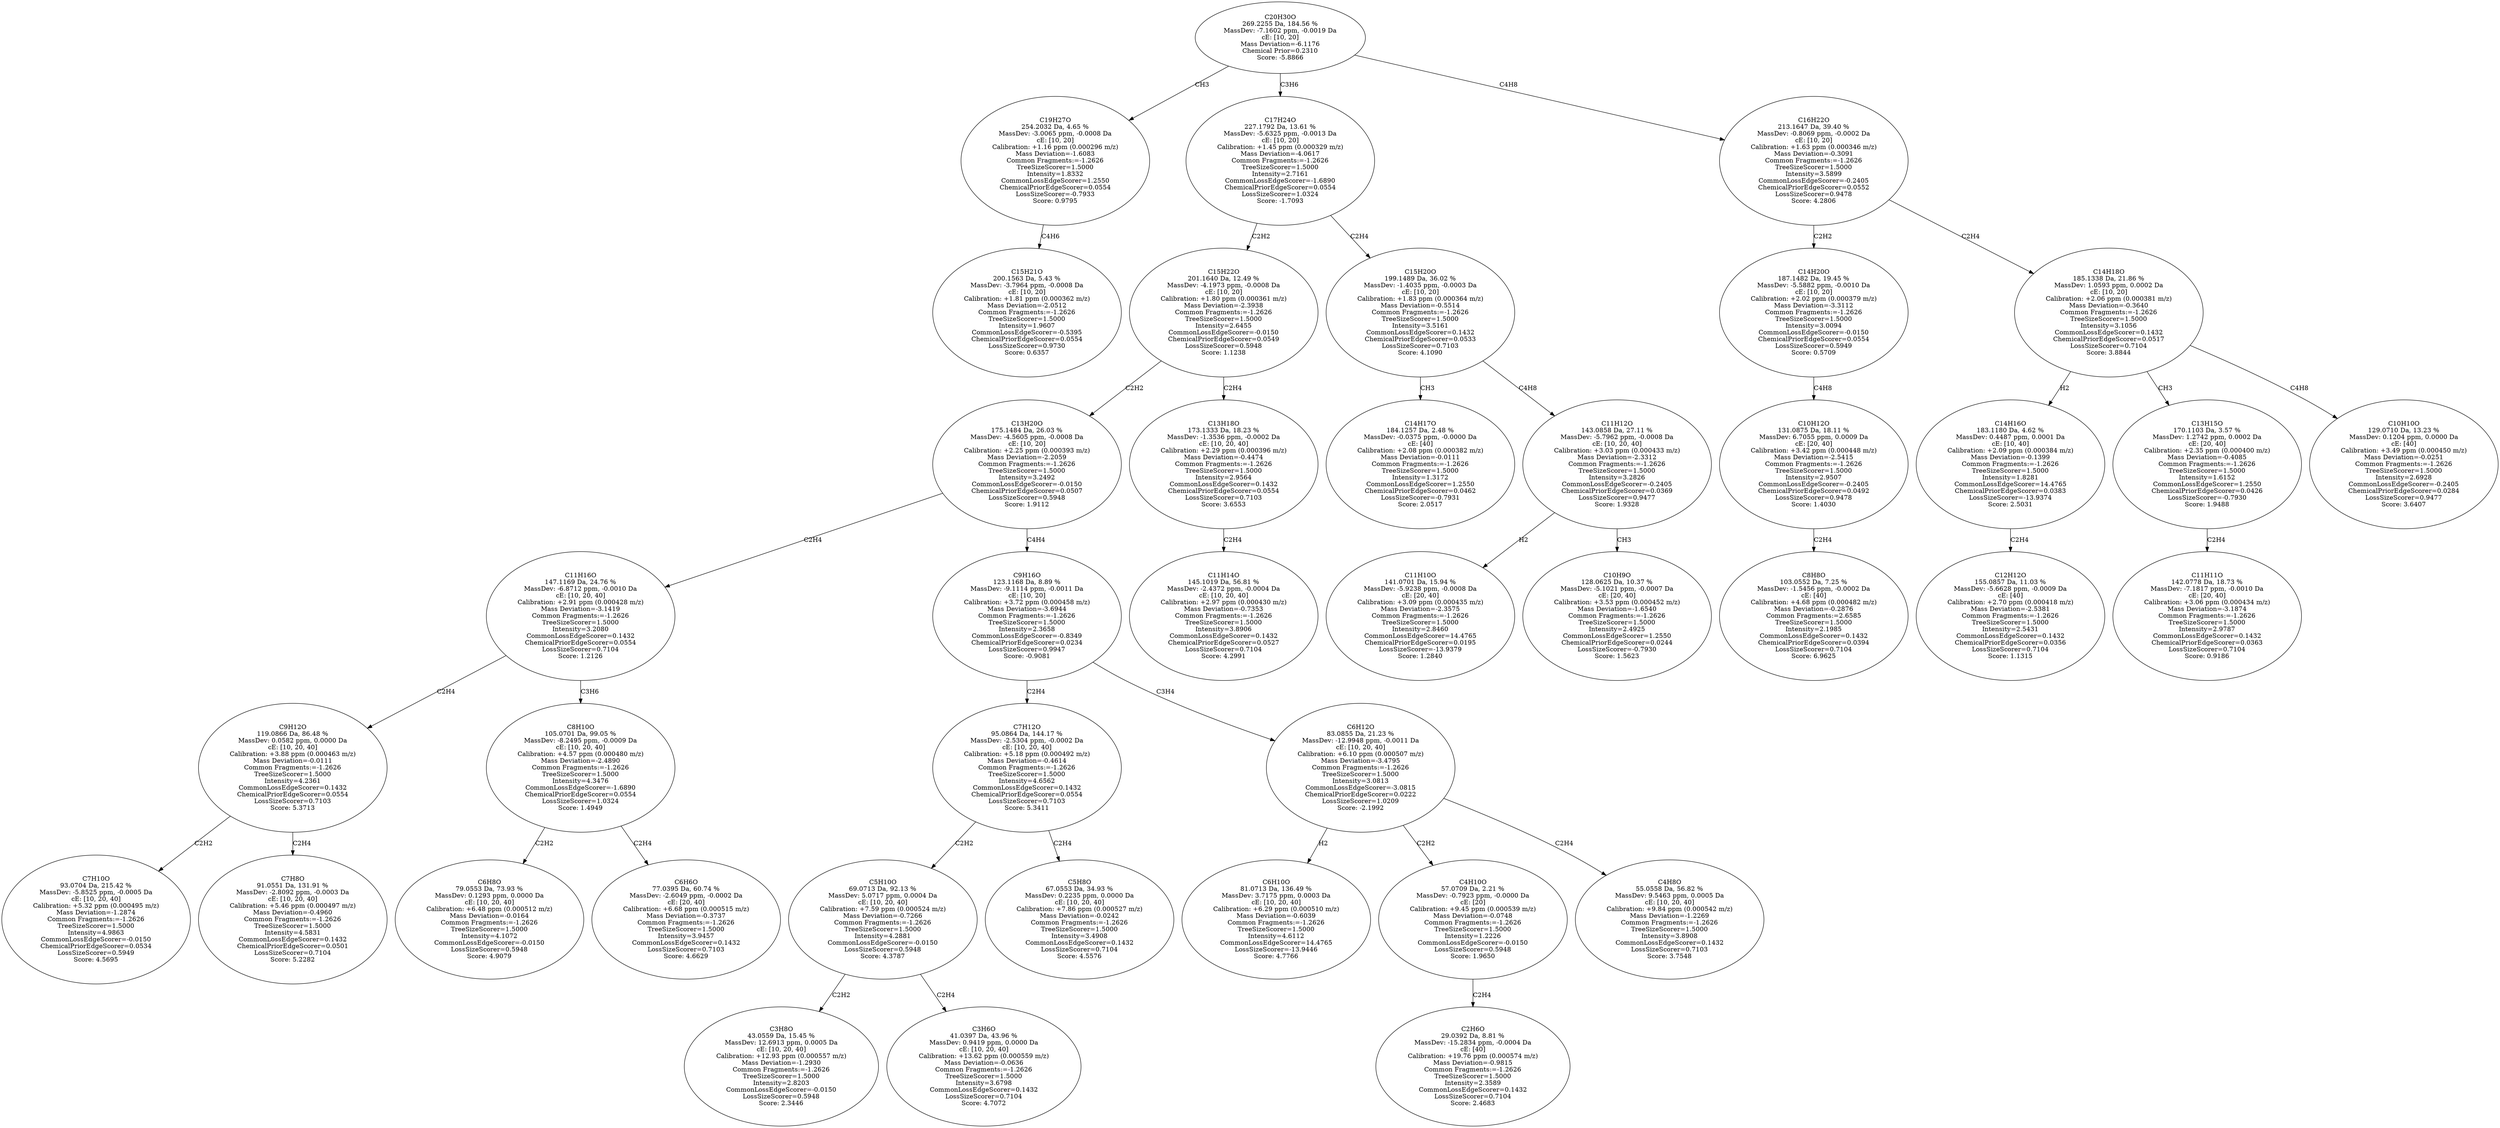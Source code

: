 strict digraph {
v1 [label="C15H21O\n200.1563 Da, 5.43 %\nMassDev: -3.7964 ppm, -0.0008 Da\ncE: [10, 20]\nCalibration: +1.81 ppm (0.000362 m/z)\nMass Deviation=-2.0512\nCommon Fragments:=-1.2626\nTreeSizeScorer=1.5000\nIntensity=1.9607\nCommonLossEdgeScorer=-0.5395\nChemicalPriorEdgeScorer=0.0554\nLossSizeScorer=0.9730\nScore: 0.6357"];
v2 [label="C19H27O\n254.2032 Da, 4.65 %\nMassDev: -3.0065 ppm, -0.0008 Da\ncE: [10, 20]\nCalibration: +1.16 ppm (0.000296 m/z)\nMass Deviation=-1.6083\nCommon Fragments:=-1.2626\nTreeSizeScorer=1.5000\nIntensity=1.8332\nCommonLossEdgeScorer=1.2550\nChemicalPriorEdgeScorer=0.0554\nLossSizeScorer=-0.7933\nScore: 0.9795"];
v3 [label="C7H10O\n93.0704 Da, 215.42 %\nMassDev: -5.8525 ppm, -0.0005 Da\ncE: [10, 20, 40]\nCalibration: +5.32 ppm (0.000495 m/z)\nMass Deviation=-1.2874\nCommon Fragments:=-1.2626\nTreeSizeScorer=1.5000\nIntensity=4.9863\nCommonLossEdgeScorer=-0.0150\nChemicalPriorEdgeScorer=0.0534\nLossSizeScorer=0.5949\nScore: 4.5695"];
v4 [label="C7H8O\n91.0551 Da, 131.91 %\nMassDev: -2.8092 ppm, -0.0003 Da\ncE: [10, 20, 40]\nCalibration: +5.46 ppm (0.000497 m/z)\nMass Deviation=-0.4960\nCommon Fragments:=-1.2626\nTreeSizeScorer=1.5000\nIntensity=4.5831\nCommonLossEdgeScorer=0.1432\nChemicalPriorEdgeScorer=0.0501\nLossSizeScorer=0.7104\nScore: 5.2282"];
v5 [label="C9H12O\n119.0866 Da, 86.48 %\nMassDev: 0.0582 ppm, 0.0000 Da\ncE: [10, 20, 40]\nCalibration: +3.88 ppm (0.000463 m/z)\nMass Deviation=-0.0111\nCommon Fragments:=-1.2626\nTreeSizeScorer=1.5000\nIntensity=4.2361\nCommonLossEdgeScorer=0.1432\nChemicalPriorEdgeScorer=0.0554\nLossSizeScorer=0.7103\nScore: 5.3713"];
v6 [label="C6H8O\n79.0553 Da, 73.93 %\nMassDev: 0.1293 ppm, 0.0000 Da\ncE: [10, 20, 40]\nCalibration: +6.48 ppm (0.000512 m/z)\nMass Deviation=-0.0164\nCommon Fragments:=-1.2626\nTreeSizeScorer=1.5000\nIntensity=4.1072\nCommonLossEdgeScorer=-0.0150\nLossSizeScorer=0.5948\nScore: 4.9079"];
v7 [label="C6H6O\n77.0395 Da, 60.74 %\nMassDev: -2.6049 ppm, -0.0002 Da\ncE: [20, 40]\nCalibration: +6.68 ppm (0.000515 m/z)\nMass Deviation=-0.3737\nCommon Fragments:=-1.2626\nTreeSizeScorer=1.5000\nIntensity=3.9457\nCommonLossEdgeScorer=0.1432\nLossSizeScorer=0.7103\nScore: 4.6629"];
v8 [label="C8H10O\n105.0701 Da, 99.05 %\nMassDev: -8.2495 ppm, -0.0009 Da\ncE: [10, 20, 40]\nCalibration: +4.57 ppm (0.000480 m/z)\nMass Deviation=-2.4890\nCommon Fragments:=-1.2626\nTreeSizeScorer=1.5000\nIntensity=4.3476\nCommonLossEdgeScorer=-1.6890\nChemicalPriorEdgeScorer=0.0554\nLossSizeScorer=1.0324\nScore: 1.4949"];
v9 [label="C11H16O\n147.1169 Da, 24.76 %\nMassDev: -6.8712 ppm, -0.0010 Da\ncE: [10, 20, 40]\nCalibration: +2.91 ppm (0.000428 m/z)\nMass Deviation=-3.1419\nCommon Fragments:=-1.2626\nTreeSizeScorer=1.5000\nIntensity=3.2080\nCommonLossEdgeScorer=0.1432\nChemicalPriorEdgeScorer=0.0554\nLossSizeScorer=0.7104\nScore: 1.2126"];
v10 [label="C3H8O\n43.0559 Da, 15.45 %\nMassDev: 12.6913 ppm, 0.0005 Da\ncE: [10, 20, 40]\nCalibration: +12.93 ppm (0.000557 m/z)\nMass Deviation=-1.2930\nCommon Fragments:=-1.2626\nTreeSizeScorer=1.5000\nIntensity=2.8203\nCommonLossEdgeScorer=-0.0150\nLossSizeScorer=0.5948\nScore: 2.3446"];
v11 [label="C3H6O\n41.0397 Da, 43.96 %\nMassDev: 0.9419 ppm, 0.0000 Da\ncE: [10, 20, 40]\nCalibration: +13.62 ppm (0.000559 m/z)\nMass Deviation=-0.0636\nCommon Fragments:=-1.2626\nTreeSizeScorer=1.5000\nIntensity=3.6798\nCommonLossEdgeScorer=0.1432\nLossSizeScorer=0.7104\nScore: 4.7072"];
v12 [label="C5H10O\n69.0713 Da, 92.13 %\nMassDev: 5.0717 ppm, 0.0004 Da\ncE: [10, 20, 40]\nCalibration: +7.59 ppm (0.000524 m/z)\nMass Deviation=-0.7266\nCommon Fragments:=-1.2626\nTreeSizeScorer=1.5000\nIntensity=4.2881\nCommonLossEdgeScorer=-0.0150\nLossSizeScorer=0.5948\nScore: 4.3787"];
v13 [label="C5H8O\n67.0553 Da, 34.93 %\nMassDev: 0.2235 ppm, 0.0000 Da\ncE: [10, 20, 40]\nCalibration: +7.86 ppm (0.000527 m/z)\nMass Deviation=-0.0242\nCommon Fragments:=-1.2626\nTreeSizeScorer=1.5000\nIntensity=3.4908\nCommonLossEdgeScorer=0.1432\nLossSizeScorer=0.7104\nScore: 4.5576"];
v14 [label="C7H12O\n95.0864 Da, 144.17 %\nMassDev: -2.5304 ppm, -0.0002 Da\ncE: [10, 20, 40]\nCalibration: +5.18 ppm (0.000492 m/z)\nMass Deviation=-0.4614\nCommon Fragments:=-1.2626\nTreeSizeScorer=1.5000\nIntensity=4.6562\nCommonLossEdgeScorer=0.1432\nChemicalPriorEdgeScorer=0.0554\nLossSizeScorer=0.7103\nScore: 5.3411"];
v15 [label="C6H10O\n81.0713 Da, 136.49 %\nMassDev: 3.7175 ppm, 0.0003 Da\ncE: [10, 20, 40]\nCalibration: +6.29 ppm (0.000510 m/z)\nMass Deviation=-0.6039\nCommon Fragments:=-1.2626\nTreeSizeScorer=1.5000\nIntensity=4.6112\nCommonLossEdgeScorer=14.4765\nLossSizeScorer=-13.9446\nScore: 4.7766"];
v16 [label="C2H6O\n29.0392 Da, 8.81 %\nMassDev: -15.2834 ppm, -0.0004 Da\ncE: [40]\nCalibration: +19.76 ppm (0.000574 m/z)\nMass Deviation=-0.9815\nCommon Fragments:=-1.2626\nTreeSizeScorer=1.5000\nIntensity=2.3589\nCommonLossEdgeScorer=0.1432\nLossSizeScorer=0.7104\nScore: 2.4683"];
v17 [label="C4H10O\n57.0709 Da, 2.21 %\nMassDev: -0.7923 ppm, -0.0000 Da\ncE: [20]\nCalibration: +9.45 ppm (0.000539 m/z)\nMass Deviation=-0.0748\nCommon Fragments:=-1.2626\nTreeSizeScorer=1.5000\nIntensity=1.2226\nCommonLossEdgeScorer=-0.0150\nLossSizeScorer=0.5948\nScore: 1.9650"];
v18 [label="C4H8O\n55.0558 Da, 56.82 %\nMassDev: 9.5463 ppm, 0.0005 Da\ncE: [10, 20, 40]\nCalibration: +9.84 ppm (0.000542 m/z)\nMass Deviation=-1.2269\nCommon Fragments:=-1.2626\nTreeSizeScorer=1.5000\nIntensity=3.8908\nCommonLossEdgeScorer=0.1432\nLossSizeScorer=0.7103\nScore: 3.7548"];
v19 [label="C6H12O\n83.0855 Da, 21.23 %\nMassDev: -12.9948 ppm, -0.0011 Da\ncE: [10, 20, 40]\nCalibration: +6.10 ppm (0.000507 m/z)\nMass Deviation=-3.4795\nCommon Fragments:=-1.2626\nTreeSizeScorer=1.5000\nIntensity=3.0813\nCommonLossEdgeScorer=-3.0815\nChemicalPriorEdgeScorer=0.0222\nLossSizeScorer=1.0209\nScore: -2.1992"];
v20 [label="C9H16O\n123.1168 Da, 8.89 %\nMassDev: -9.1114 ppm, -0.0011 Da\ncE: [10, 20]\nCalibration: +3.72 ppm (0.000458 m/z)\nMass Deviation=-3.6944\nCommon Fragments:=-1.2626\nTreeSizeScorer=1.5000\nIntensity=2.3658\nCommonLossEdgeScorer=-0.8349\nChemicalPriorEdgeScorer=0.0234\nLossSizeScorer=0.9947\nScore: -0.9081"];
v21 [label="C13H20O\n175.1484 Da, 26.03 %\nMassDev: -4.5605 ppm, -0.0008 Da\ncE: [10, 20]\nCalibration: +2.25 ppm (0.000393 m/z)\nMass Deviation=-2.2059\nCommon Fragments:=-1.2626\nTreeSizeScorer=1.5000\nIntensity=3.2492\nCommonLossEdgeScorer=-0.0150\nChemicalPriorEdgeScorer=0.0507\nLossSizeScorer=0.5948\nScore: 1.9112"];
v22 [label="C11H14O\n145.1019 Da, 56.81 %\nMassDev: -2.4372 ppm, -0.0004 Da\ncE: [10, 20, 40]\nCalibration: +2.97 ppm (0.000430 m/z)\nMass Deviation=-0.7353\nCommon Fragments:=-1.2626\nTreeSizeScorer=1.5000\nIntensity=3.8906\nCommonLossEdgeScorer=0.1432\nChemicalPriorEdgeScorer=0.0527\nLossSizeScorer=0.7104\nScore: 4.2991"];
v23 [label="C13H18O\n173.1333 Da, 18.23 %\nMassDev: -1.3536 ppm, -0.0002 Da\ncE: [10, 20, 40]\nCalibration: +2.29 ppm (0.000396 m/z)\nMass Deviation=-0.4474\nCommon Fragments:=-1.2626\nTreeSizeScorer=1.5000\nIntensity=2.9564\nCommonLossEdgeScorer=0.1432\nChemicalPriorEdgeScorer=0.0554\nLossSizeScorer=0.7103\nScore: 3.6553"];
v24 [label="C15H22O\n201.1640 Da, 12.49 %\nMassDev: -4.1973 ppm, -0.0008 Da\ncE: [10, 20]\nCalibration: +1.80 ppm (0.000361 m/z)\nMass Deviation=-2.3938\nCommon Fragments:=-1.2626\nTreeSizeScorer=1.5000\nIntensity=2.6455\nCommonLossEdgeScorer=-0.0150\nChemicalPriorEdgeScorer=0.0549\nLossSizeScorer=0.5948\nScore: 1.1238"];
v25 [label="C14H17O\n184.1257 Da, 2.48 %\nMassDev: -0.0375 ppm, -0.0000 Da\ncE: [40]\nCalibration: +2.08 ppm (0.000382 m/z)\nMass Deviation=-0.0111\nCommon Fragments:=-1.2626\nTreeSizeScorer=1.5000\nIntensity=1.3172\nCommonLossEdgeScorer=1.2550\nChemicalPriorEdgeScorer=0.0462\nLossSizeScorer=-0.7931\nScore: 2.0517"];
v26 [label="C11H10O\n141.0701 Da, 15.94 %\nMassDev: -5.9238 ppm, -0.0008 Da\ncE: [20, 40]\nCalibration: +3.09 ppm (0.000435 m/z)\nMass Deviation=-2.3575\nCommon Fragments:=-1.2626\nTreeSizeScorer=1.5000\nIntensity=2.8460\nCommonLossEdgeScorer=14.4765\nChemicalPriorEdgeScorer=0.0195\nLossSizeScorer=-13.9379\nScore: 1.2840"];
v27 [label="C10H9O\n128.0625 Da, 10.37 %\nMassDev: -5.1021 ppm, -0.0007 Da\ncE: [20, 40]\nCalibration: +3.53 ppm (0.000452 m/z)\nMass Deviation=-1.6540\nCommon Fragments:=-1.2626\nTreeSizeScorer=1.5000\nIntensity=2.4925\nCommonLossEdgeScorer=1.2550\nChemicalPriorEdgeScorer=0.0244\nLossSizeScorer=-0.7930\nScore: 1.5623"];
v28 [label="C11H12O\n143.0858 Da, 27.11 %\nMassDev: -5.7962 ppm, -0.0008 Da\ncE: [10, 20, 40]\nCalibration: +3.03 ppm (0.000433 m/z)\nMass Deviation=-2.3312\nCommon Fragments:=-1.2626\nTreeSizeScorer=1.5000\nIntensity=3.2826\nCommonLossEdgeScorer=-0.2405\nChemicalPriorEdgeScorer=0.0369\nLossSizeScorer=0.9477\nScore: 1.9328"];
v29 [label="C15H20O\n199.1489 Da, 36.02 %\nMassDev: -1.4035 ppm, -0.0003 Da\ncE: [10, 20]\nCalibration: +1.83 ppm (0.000364 m/z)\nMass Deviation=-0.5514\nCommon Fragments:=-1.2626\nTreeSizeScorer=1.5000\nIntensity=3.5161\nCommonLossEdgeScorer=0.1432\nChemicalPriorEdgeScorer=0.0533\nLossSizeScorer=0.7103\nScore: 4.1090"];
v30 [label="C17H24O\n227.1792 Da, 13.61 %\nMassDev: -5.6325 ppm, -0.0013 Da\ncE: [10, 20]\nCalibration: +1.45 ppm (0.000329 m/z)\nMass Deviation=-4.0617\nCommon Fragments:=-1.2626\nTreeSizeScorer=1.5000\nIntensity=2.7161\nCommonLossEdgeScorer=-1.6890\nChemicalPriorEdgeScorer=0.0554\nLossSizeScorer=1.0324\nScore: -1.7093"];
v31 [label="C8H8O\n103.0552 Da, 7.25 %\nMassDev: -1.5456 ppm, -0.0002 Da\ncE: [40]\nCalibration: +4.68 ppm (0.000482 m/z)\nMass Deviation=-0.2876\nCommon Fragments:=2.6585\nTreeSizeScorer=1.5000\nIntensity=2.1985\nCommonLossEdgeScorer=0.1432\nChemicalPriorEdgeScorer=0.0394\nLossSizeScorer=0.7104\nScore: 6.9625"];
v32 [label="C10H12O\n131.0875 Da, 18.11 %\nMassDev: 6.7055 ppm, 0.0009 Da\ncE: [20, 40]\nCalibration: +3.42 ppm (0.000448 m/z)\nMass Deviation=-2.5415\nCommon Fragments:=-1.2626\nTreeSizeScorer=1.5000\nIntensity=2.9507\nCommonLossEdgeScorer=-0.2405\nChemicalPriorEdgeScorer=0.0492\nLossSizeScorer=0.9478\nScore: 1.4030"];
v33 [label="C14H20O\n187.1482 Da, 19.45 %\nMassDev: -5.5882 ppm, -0.0010 Da\ncE: [10, 20]\nCalibration: +2.02 ppm (0.000379 m/z)\nMass Deviation=-3.3112\nCommon Fragments:=-1.2626\nTreeSizeScorer=1.5000\nIntensity=3.0094\nCommonLossEdgeScorer=-0.0150\nChemicalPriorEdgeScorer=0.0554\nLossSizeScorer=0.5949\nScore: 0.5709"];
v34 [label="C12H12O\n155.0857 Da, 11.03 %\nMassDev: -5.6628 ppm, -0.0009 Da\ncE: [40]\nCalibration: +2.70 ppm (0.000418 m/z)\nMass Deviation=-2.5381\nCommon Fragments:=-1.2626\nTreeSizeScorer=1.5000\nIntensity=2.5431\nCommonLossEdgeScorer=0.1432\nChemicalPriorEdgeScorer=0.0356\nLossSizeScorer=0.7104\nScore: 1.1315"];
v35 [label="C14H16O\n183.1180 Da, 4.62 %\nMassDev: 0.4487 ppm, 0.0001 Da\ncE: [10, 40]\nCalibration: +2.09 ppm (0.000384 m/z)\nMass Deviation=-0.1399\nCommon Fragments:=-1.2626\nTreeSizeScorer=1.5000\nIntensity=1.8281\nCommonLossEdgeScorer=14.4765\nChemicalPriorEdgeScorer=0.0383\nLossSizeScorer=-13.9374\nScore: 2.5031"];
v36 [label="C11H11O\n142.0778 Da, 18.73 %\nMassDev: -7.1817 ppm, -0.0010 Da\ncE: [20, 40]\nCalibration: +3.06 ppm (0.000434 m/z)\nMass Deviation=-3.1874\nCommon Fragments:=-1.2626\nTreeSizeScorer=1.5000\nIntensity=2.9787\nCommonLossEdgeScorer=0.1432\nChemicalPriorEdgeScorer=0.0363\nLossSizeScorer=0.7104\nScore: 0.9186"];
v37 [label="C13H15O\n170.1103 Da, 3.57 %\nMassDev: 1.2742 ppm, 0.0002 Da\ncE: [20, 40]\nCalibration: +2.35 ppm (0.000400 m/z)\nMass Deviation=-0.4085\nCommon Fragments:=-1.2626\nTreeSizeScorer=1.5000\nIntensity=1.6152\nCommonLossEdgeScorer=1.2550\nChemicalPriorEdgeScorer=0.0426\nLossSizeScorer=-0.7930\nScore: 1.9488"];
v38 [label="C10H10O\n129.0710 Da, 13.23 %\nMassDev: 0.1204 ppm, 0.0000 Da\ncE: [40]\nCalibration: +3.49 ppm (0.000450 m/z)\nMass Deviation=-0.0251\nCommon Fragments:=-1.2626\nTreeSizeScorer=1.5000\nIntensity=2.6928\nCommonLossEdgeScorer=-0.2405\nChemicalPriorEdgeScorer=0.0284\nLossSizeScorer=0.9477\nScore: 3.6407"];
v39 [label="C14H18O\n185.1338 Da, 21.86 %\nMassDev: 1.0593 ppm, 0.0002 Da\ncE: [10, 20]\nCalibration: +2.06 ppm (0.000381 m/z)\nMass Deviation=-0.3640\nCommon Fragments:=-1.2626\nTreeSizeScorer=1.5000\nIntensity=3.1056\nCommonLossEdgeScorer=0.1432\nChemicalPriorEdgeScorer=0.0517\nLossSizeScorer=0.7104\nScore: 3.8844"];
v40 [label="C16H22O\n213.1647 Da, 39.40 %\nMassDev: -0.8069 ppm, -0.0002 Da\ncE: [10, 20]\nCalibration: +1.63 ppm (0.000346 m/z)\nMass Deviation=-0.3091\nCommon Fragments:=-1.2626\nTreeSizeScorer=1.5000\nIntensity=3.5899\nCommonLossEdgeScorer=-0.2405\nChemicalPriorEdgeScorer=0.0552\nLossSizeScorer=0.9478\nScore: 4.2806"];
v41 [label="C20H30O\n269.2255 Da, 184.56 %\nMassDev: -7.1602 ppm, -0.0019 Da\ncE: [10, 20]\nMass Deviation=-6.1176\nChemical Prior=0.2310\nScore: -5.8866"];
v2 -> v1 [label="C4H6"];
v41 -> v2 [label="CH3"];
v5 -> v3 [label="C2H2"];
v5 -> v4 [label="C2H4"];
v9 -> v5 [label="C2H4"];
v8 -> v6 [label="C2H2"];
v8 -> v7 [label="C2H4"];
v9 -> v8 [label="C3H6"];
v21 -> v9 [label="C2H4"];
v12 -> v10 [label="C2H2"];
v12 -> v11 [label="C2H4"];
v14 -> v12 [label="C2H2"];
v14 -> v13 [label="C2H4"];
v20 -> v14 [label="C2H4"];
v19 -> v15 [label="H2"];
v17 -> v16 [label="C2H4"];
v19 -> v17 [label="C2H2"];
v19 -> v18 [label="C2H4"];
v20 -> v19 [label="C3H4"];
v21 -> v20 [label="C4H4"];
v24 -> v21 [label="C2H2"];
v23 -> v22 [label="C2H4"];
v24 -> v23 [label="C2H4"];
v30 -> v24 [label="C2H2"];
v29 -> v25 [label="CH3"];
v28 -> v26 [label="H2"];
v28 -> v27 [label="CH3"];
v29 -> v28 [label="C4H8"];
v30 -> v29 [label="C2H4"];
v41 -> v30 [label="C3H6"];
v32 -> v31 [label="C2H4"];
v33 -> v32 [label="C4H8"];
v40 -> v33 [label="C2H2"];
v35 -> v34 [label="C2H4"];
v39 -> v35 [label="H2"];
v37 -> v36 [label="C2H4"];
v39 -> v37 [label="CH3"];
v39 -> v38 [label="C4H8"];
v40 -> v39 [label="C2H4"];
v41 -> v40 [label="C4H8"];
}